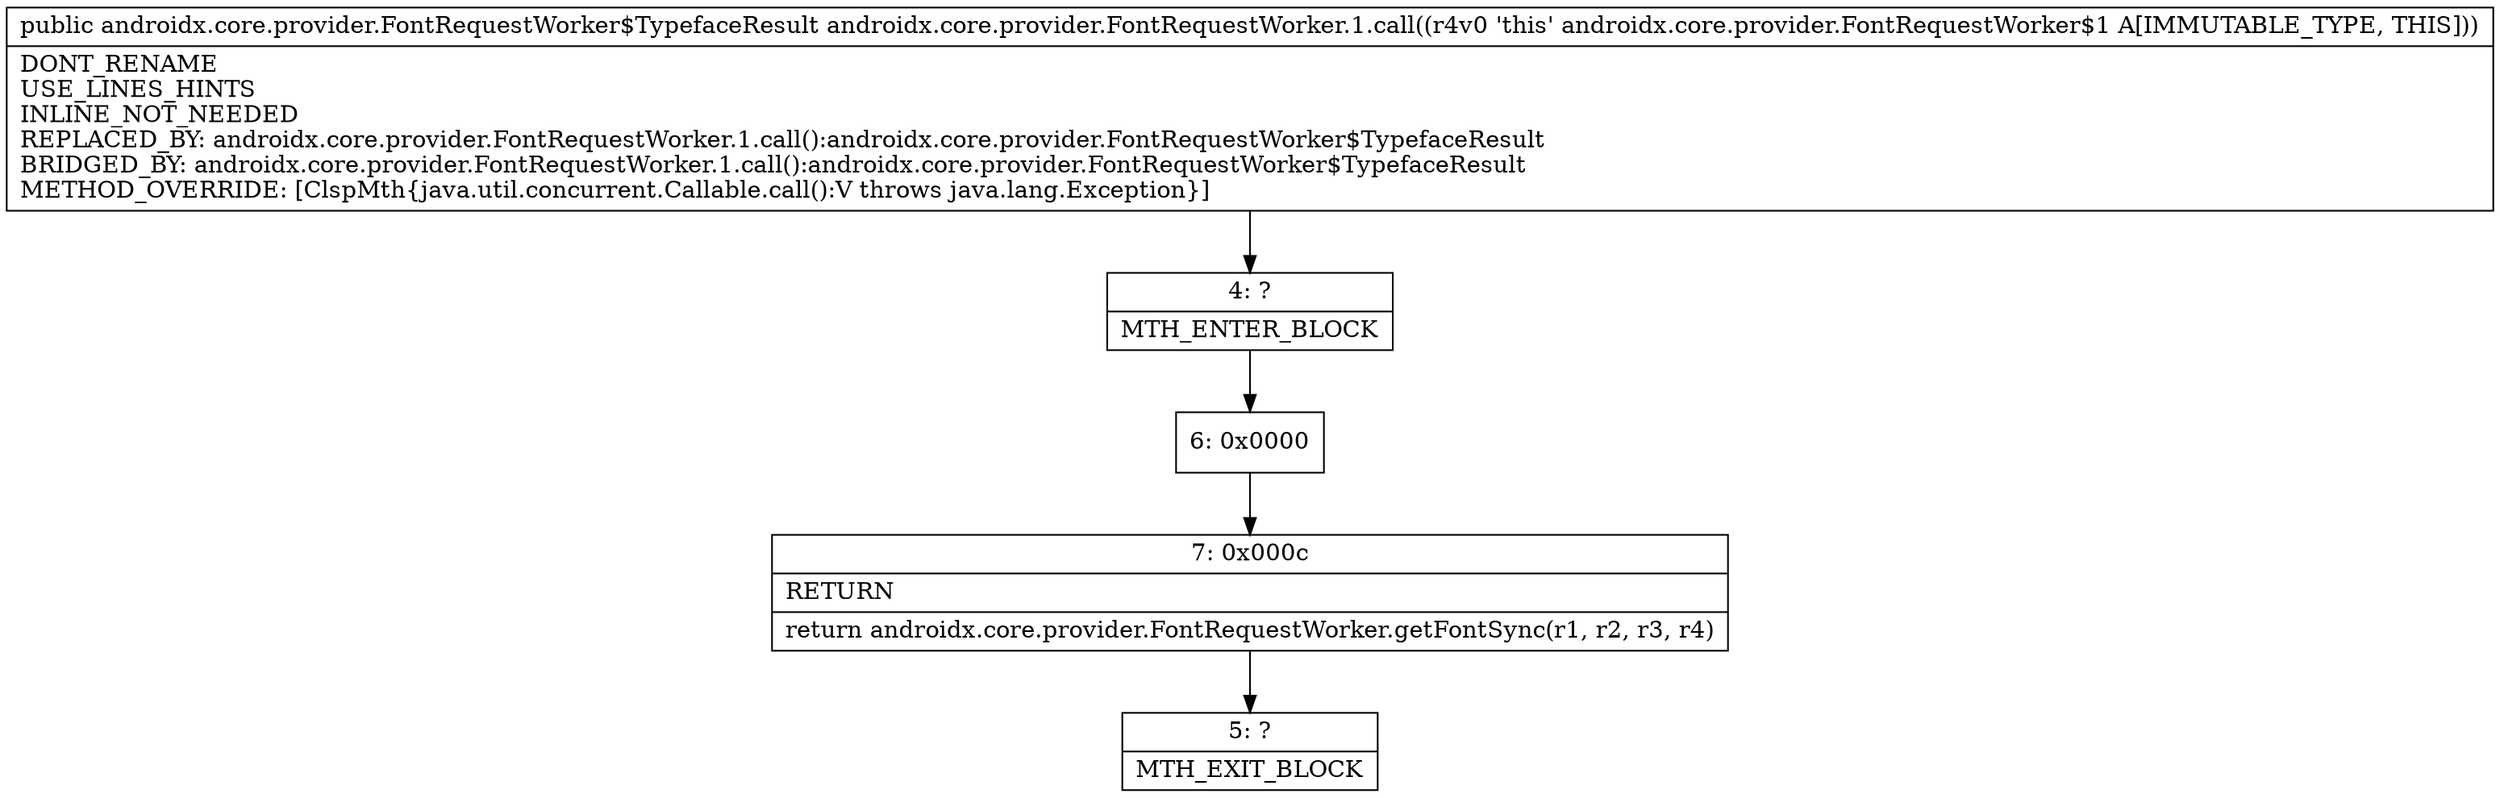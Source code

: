 digraph "CFG forandroidx.core.provider.FontRequestWorker.1.call()Landroidx\/core\/provider\/FontRequestWorker$TypefaceResult;" {
Node_4 [shape=record,label="{4\:\ ?|MTH_ENTER_BLOCK\l}"];
Node_6 [shape=record,label="{6\:\ 0x0000}"];
Node_7 [shape=record,label="{7\:\ 0x000c|RETURN\l|return androidx.core.provider.FontRequestWorker.getFontSync(r1, r2, r3, r4)\l}"];
Node_5 [shape=record,label="{5\:\ ?|MTH_EXIT_BLOCK\l}"];
MethodNode[shape=record,label="{public androidx.core.provider.FontRequestWorker$TypefaceResult androidx.core.provider.FontRequestWorker.1.call((r4v0 'this' androidx.core.provider.FontRequestWorker$1 A[IMMUTABLE_TYPE, THIS]))  | DONT_RENAME\lUSE_LINES_HINTS\lINLINE_NOT_NEEDED\lREPLACED_BY: androidx.core.provider.FontRequestWorker.1.call():androidx.core.provider.FontRequestWorker$TypefaceResult\lBRIDGED_BY: androidx.core.provider.FontRequestWorker.1.call():androidx.core.provider.FontRequestWorker$TypefaceResult\lMETHOD_OVERRIDE: [ClspMth\{java.util.concurrent.Callable.call():V throws java.lang.Exception\}]\l}"];
MethodNode -> Node_4;Node_4 -> Node_6;
Node_6 -> Node_7;
Node_7 -> Node_5;
}

